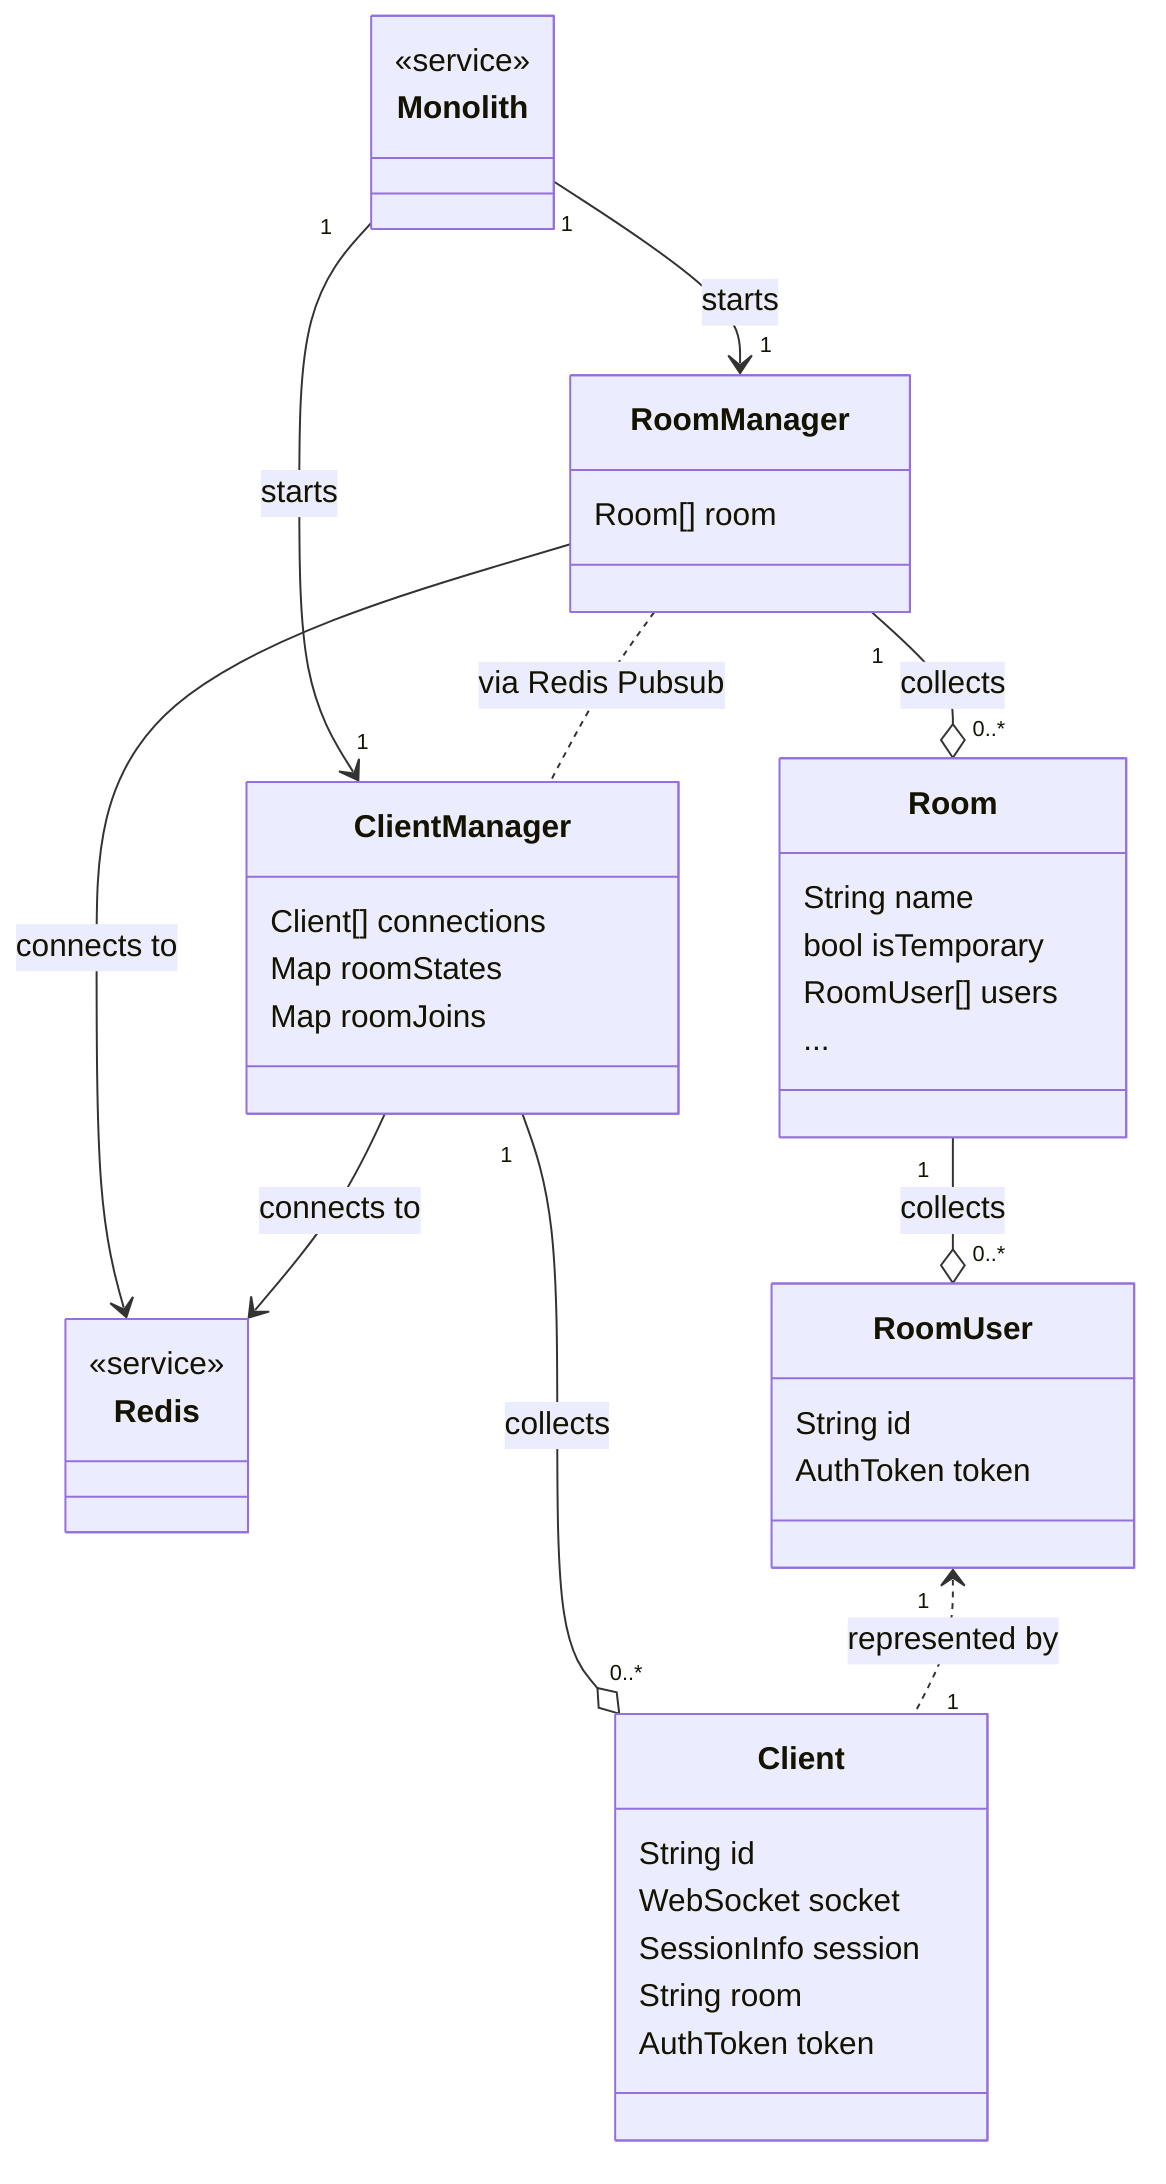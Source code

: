 classDiagram
    class Monolith {
        <<service>>
    }

    Monolith "1" --> "1" RoomManager: starts
    Monolith "1" --> "1" ClientManager: starts

    class Redis {
        <<service>>
    }

    class RoomManager {
        Room[] room
    }

    RoomManager "1" --o "0..*" Room: collects

    class Room {
        String name
        bool isTemporary
        RoomUser[] users
        ...
    }

    class ClientManager {
        Client[] connections
        Map roomStates
        Map roomJoins
    }

    RoomManager .. ClientManager: via Redis Pubsub
    RoomManager --> Redis: connects to
    ClientManager --> Redis: connects to

    class Client {
        String id
        WebSocket socket
        SessionInfo session
        String room
        AuthToken token
    }

    ClientManager "1" --o "0..*" Client: collects

    class RoomUser {
        String id
        AuthToken token
    }

    Room "1" --o "0..*" RoomUser: collects
    RoomUser "1" <.. "1" Client: represented by
